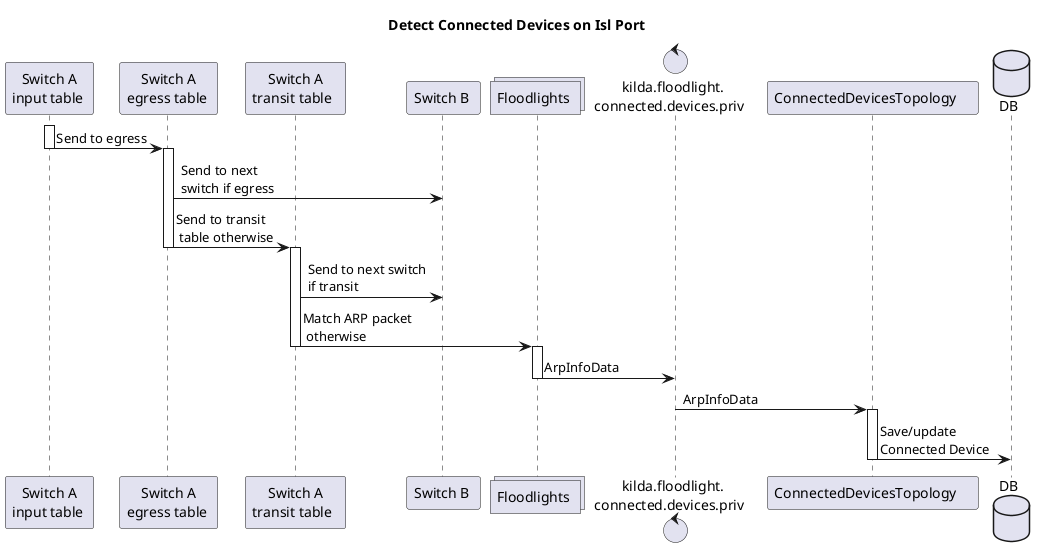 @startuml
title Detect Connected Devices on Isl Port

participant "Switch A\ninput table " as SWAIT
participant "Switch A\negress table " as SWAE
participant "Switch A\ntransit table  " as SWAT
participant "Switch B " as SWB
collections "Floodlights " as FL
control "kilda.floodlight.\nconnected.devices.priv  " as TP
participant "ConnectedDevicesTopology    " as CDT
database DB

activate SWAIT
SWAIT -> SWAE: Send to egress
deactivate SWAIT
activate SWAE
SWAE-> SWB : Send to next\nswitch if egress
SWAE-> SWAT : Send to transit\n table otherwise
deactivate SWAE
activate SWAT
SWAT -> SWB : Send to next switch\nif transit
SWAT -> FL : Match ARP packet\n otherwise
deactivate SWAT
activate FL
FL -> TP : ArpInfoData
deactivate FL
TP -> CDT : ArpInfoData
activate CDT
CDT -> DB : Save/update\nConnected Device
deactivate CDT

@enduml
